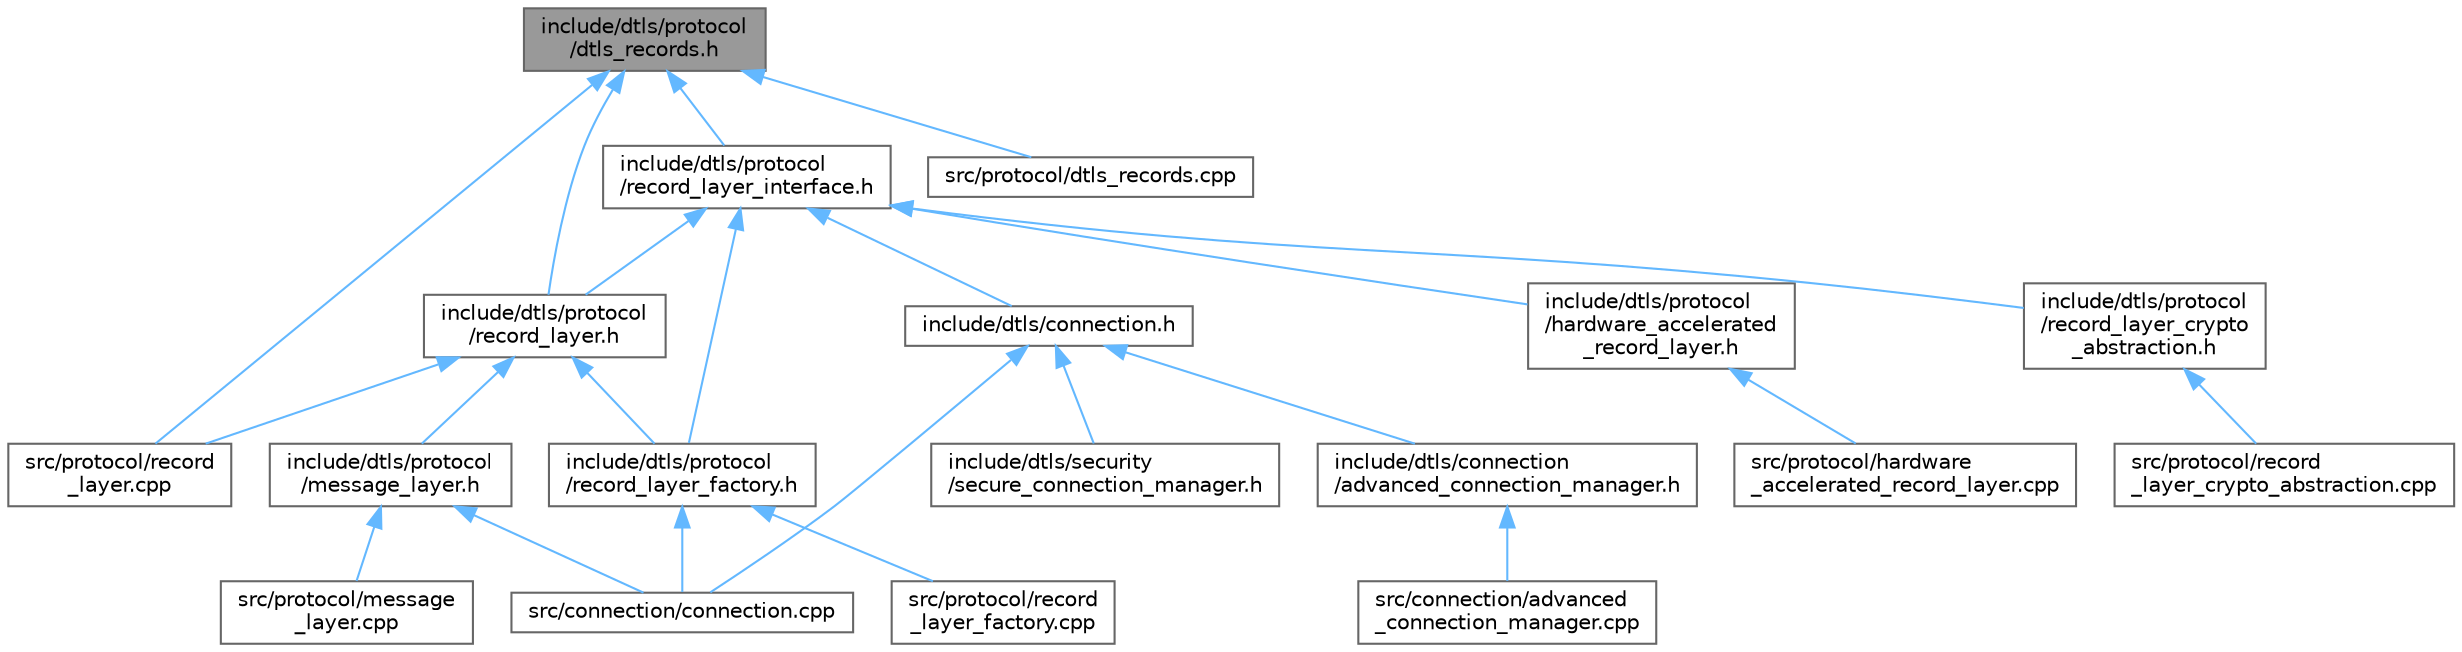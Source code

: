 digraph "include/dtls/protocol/dtls_records.h"
{
 // LATEX_PDF_SIZE
  bgcolor="transparent";
  edge [fontname=Helvetica,fontsize=10,labelfontname=Helvetica,labelfontsize=10];
  node [fontname=Helvetica,fontsize=10,shape=box,height=0.2,width=0.4];
  Node1 [id="Node000001",label="include/dtls/protocol\l/dtls_records.h",height=0.2,width=0.4,color="gray40", fillcolor="grey60", style="filled", fontcolor="black",tooltip=" "];
  Node1 -> Node2 [id="edge1_Node000001_Node000002",dir="back",color="steelblue1",style="solid",tooltip=" "];
  Node2 [id="Node000002",label="include/dtls/protocol\l/record_layer.h",height=0.2,width=0.4,color="grey40", fillcolor="white", style="filled",URL="$record__layer_8h.html",tooltip=" "];
  Node2 -> Node3 [id="edge2_Node000002_Node000003",dir="back",color="steelblue1",style="solid",tooltip=" "];
  Node3 [id="Node000003",label="include/dtls/protocol\l/message_layer.h",height=0.2,width=0.4,color="grey40", fillcolor="white", style="filled",URL="$message__layer_8h.html",tooltip=" "];
  Node3 -> Node4 [id="edge3_Node000003_Node000004",dir="back",color="steelblue1",style="solid",tooltip=" "];
  Node4 [id="Node000004",label="src/connection/connection.cpp",height=0.2,width=0.4,color="grey40", fillcolor="white", style="filled",URL="$connection_8cpp.html",tooltip=" "];
  Node3 -> Node5 [id="edge4_Node000003_Node000005",dir="back",color="steelblue1",style="solid",tooltip=" "];
  Node5 [id="Node000005",label="src/protocol/message\l_layer.cpp",height=0.2,width=0.4,color="grey40", fillcolor="white", style="filled",URL="$message__layer_8cpp.html",tooltip=" "];
  Node2 -> Node6 [id="edge5_Node000002_Node000006",dir="back",color="steelblue1",style="solid",tooltip=" "];
  Node6 [id="Node000006",label="include/dtls/protocol\l/record_layer_factory.h",height=0.2,width=0.4,color="grey40", fillcolor="white", style="filled",URL="$record__layer__factory_8h.html",tooltip=" "];
  Node6 -> Node4 [id="edge6_Node000006_Node000004",dir="back",color="steelblue1",style="solid",tooltip=" "];
  Node6 -> Node7 [id="edge7_Node000006_Node000007",dir="back",color="steelblue1",style="solid",tooltip=" "];
  Node7 [id="Node000007",label="src/protocol/record\l_layer_factory.cpp",height=0.2,width=0.4,color="grey40", fillcolor="white", style="filled",URL="$record__layer__factory_8cpp.html",tooltip=" "];
  Node2 -> Node8 [id="edge8_Node000002_Node000008",dir="back",color="steelblue1",style="solid",tooltip=" "];
  Node8 [id="Node000008",label="src/protocol/record\l_layer.cpp",height=0.2,width=0.4,color="grey40", fillcolor="white", style="filled",URL="$record__layer_8cpp.html",tooltip=" "];
  Node1 -> Node9 [id="edge9_Node000001_Node000009",dir="back",color="steelblue1",style="solid",tooltip=" "];
  Node9 [id="Node000009",label="include/dtls/protocol\l/record_layer_interface.h",height=0.2,width=0.4,color="grey40", fillcolor="white", style="filled",URL="$record__layer__interface_8h.html",tooltip=" "];
  Node9 -> Node10 [id="edge10_Node000009_Node000010",dir="back",color="steelblue1",style="solid",tooltip=" "];
  Node10 [id="Node000010",label="include/dtls/connection.h",height=0.2,width=0.4,color="grey40", fillcolor="white", style="filled",URL="$connection_8h.html",tooltip="DTLS v1.3 Connection Management API."];
  Node10 -> Node11 [id="edge11_Node000010_Node000011",dir="back",color="steelblue1",style="solid",tooltip=" "];
  Node11 [id="Node000011",label="include/dtls/connection\l/advanced_connection_manager.h",height=0.2,width=0.4,color="grey40", fillcolor="white", style="filled",URL="$advanced__connection__manager_8h.html",tooltip="Advanced connection pooling and management for DTLS v1.3."];
  Node11 -> Node12 [id="edge12_Node000011_Node000012",dir="back",color="steelblue1",style="solid",tooltip=" "];
  Node12 [id="Node000012",label="src/connection/advanced\l_connection_manager.cpp",height=0.2,width=0.4,color="grey40", fillcolor="white", style="filled",URL="$advanced__connection__manager_8cpp.html",tooltip="Implementation of advanced connection pooling and management."];
  Node10 -> Node13 [id="edge13_Node000010_Node000013",dir="back",color="steelblue1",style="solid",tooltip=" "];
  Node13 [id="Node000013",label="include/dtls/security\l/secure_connection_manager.h",height=0.2,width=0.4,color="grey40", fillcolor="white", style="filled",URL="$secure__connection__manager_8h.html",tooltip=" "];
  Node10 -> Node4 [id="edge14_Node000010_Node000004",dir="back",color="steelblue1",style="solid",tooltip=" "];
  Node9 -> Node14 [id="edge15_Node000009_Node000014",dir="back",color="steelblue1",style="solid",tooltip=" "];
  Node14 [id="Node000014",label="include/dtls/protocol\l/hardware_accelerated\l_record_layer.h",height=0.2,width=0.4,color="grey40", fillcolor="white", style="filled",URL="$hardware__accelerated__record__layer_8h.html",tooltip=" "];
  Node14 -> Node15 [id="edge16_Node000014_Node000015",dir="back",color="steelblue1",style="solid",tooltip=" "];
  Node15 [id="Node000015",label="src/protocol/hardware\l_accelerated_record_layer.cpp",height=0.2,width=0.4,color="grey40", fillcolor="white", style="filled",URL="$hardware__accelerated__record__layer_8cpp.html",tooltip=" "];
  Node9 -> Node2 [id="edge17_Node000009_Node000002",dir="back",color="steelblue1",style="solid",tooltip=" "];
  Node9 -> Node16 [id="edge18_Node000009_Node000016",dir="back",color="steelblue1",style="solid",tooltip=" "];
  Node16 [id="Node000016",label="include/dtls/protocol\l/record_layer_crypto\l_abstraction.h",height=0.2,width=0.4,color="grey40", fillcolor="white", style="filled",URL="$record__layer__crypto__abstraction_8h.html",tooltip=" "];
  Node16 -> Node17 [id="edge19_Node000016_Node000017",dir="back",color="steelblue1",style="solid",tooltip=" "];
  Node17 [id="Node000017",label="src/protocol/record\l_layer_crypto_abstraction.cpp",height=0.2,width=0.4,color="grey40", fillcolor="white", style="filled",URL="$record__layer__crypto__abstraction_8cpp.html",tooltip=" "];
  Node9 -> Node6 [id="edge20_Node000009_Node000006",dir="back",color="steelblue1",style="solid",tooltip=" "];
  Node1 -> Node18 [id="edge21_Node000001_Node000018",dir="back",color="steelblue1",style="solid",tooltip=" "];
  Node18 [id="Node000018",label="src/protocol/dtls_records.cpp",height=0.2,width=0.4,color="grey40", fillcolor="white", style="filled",URL="$dtls__records_8cpp.html",tooltip=" "];
  Node1 -> Node8 [id="edge22_Node000001_Node000008",dir="back",color="steelblue1",style="solid",tooltip=" "];
}
